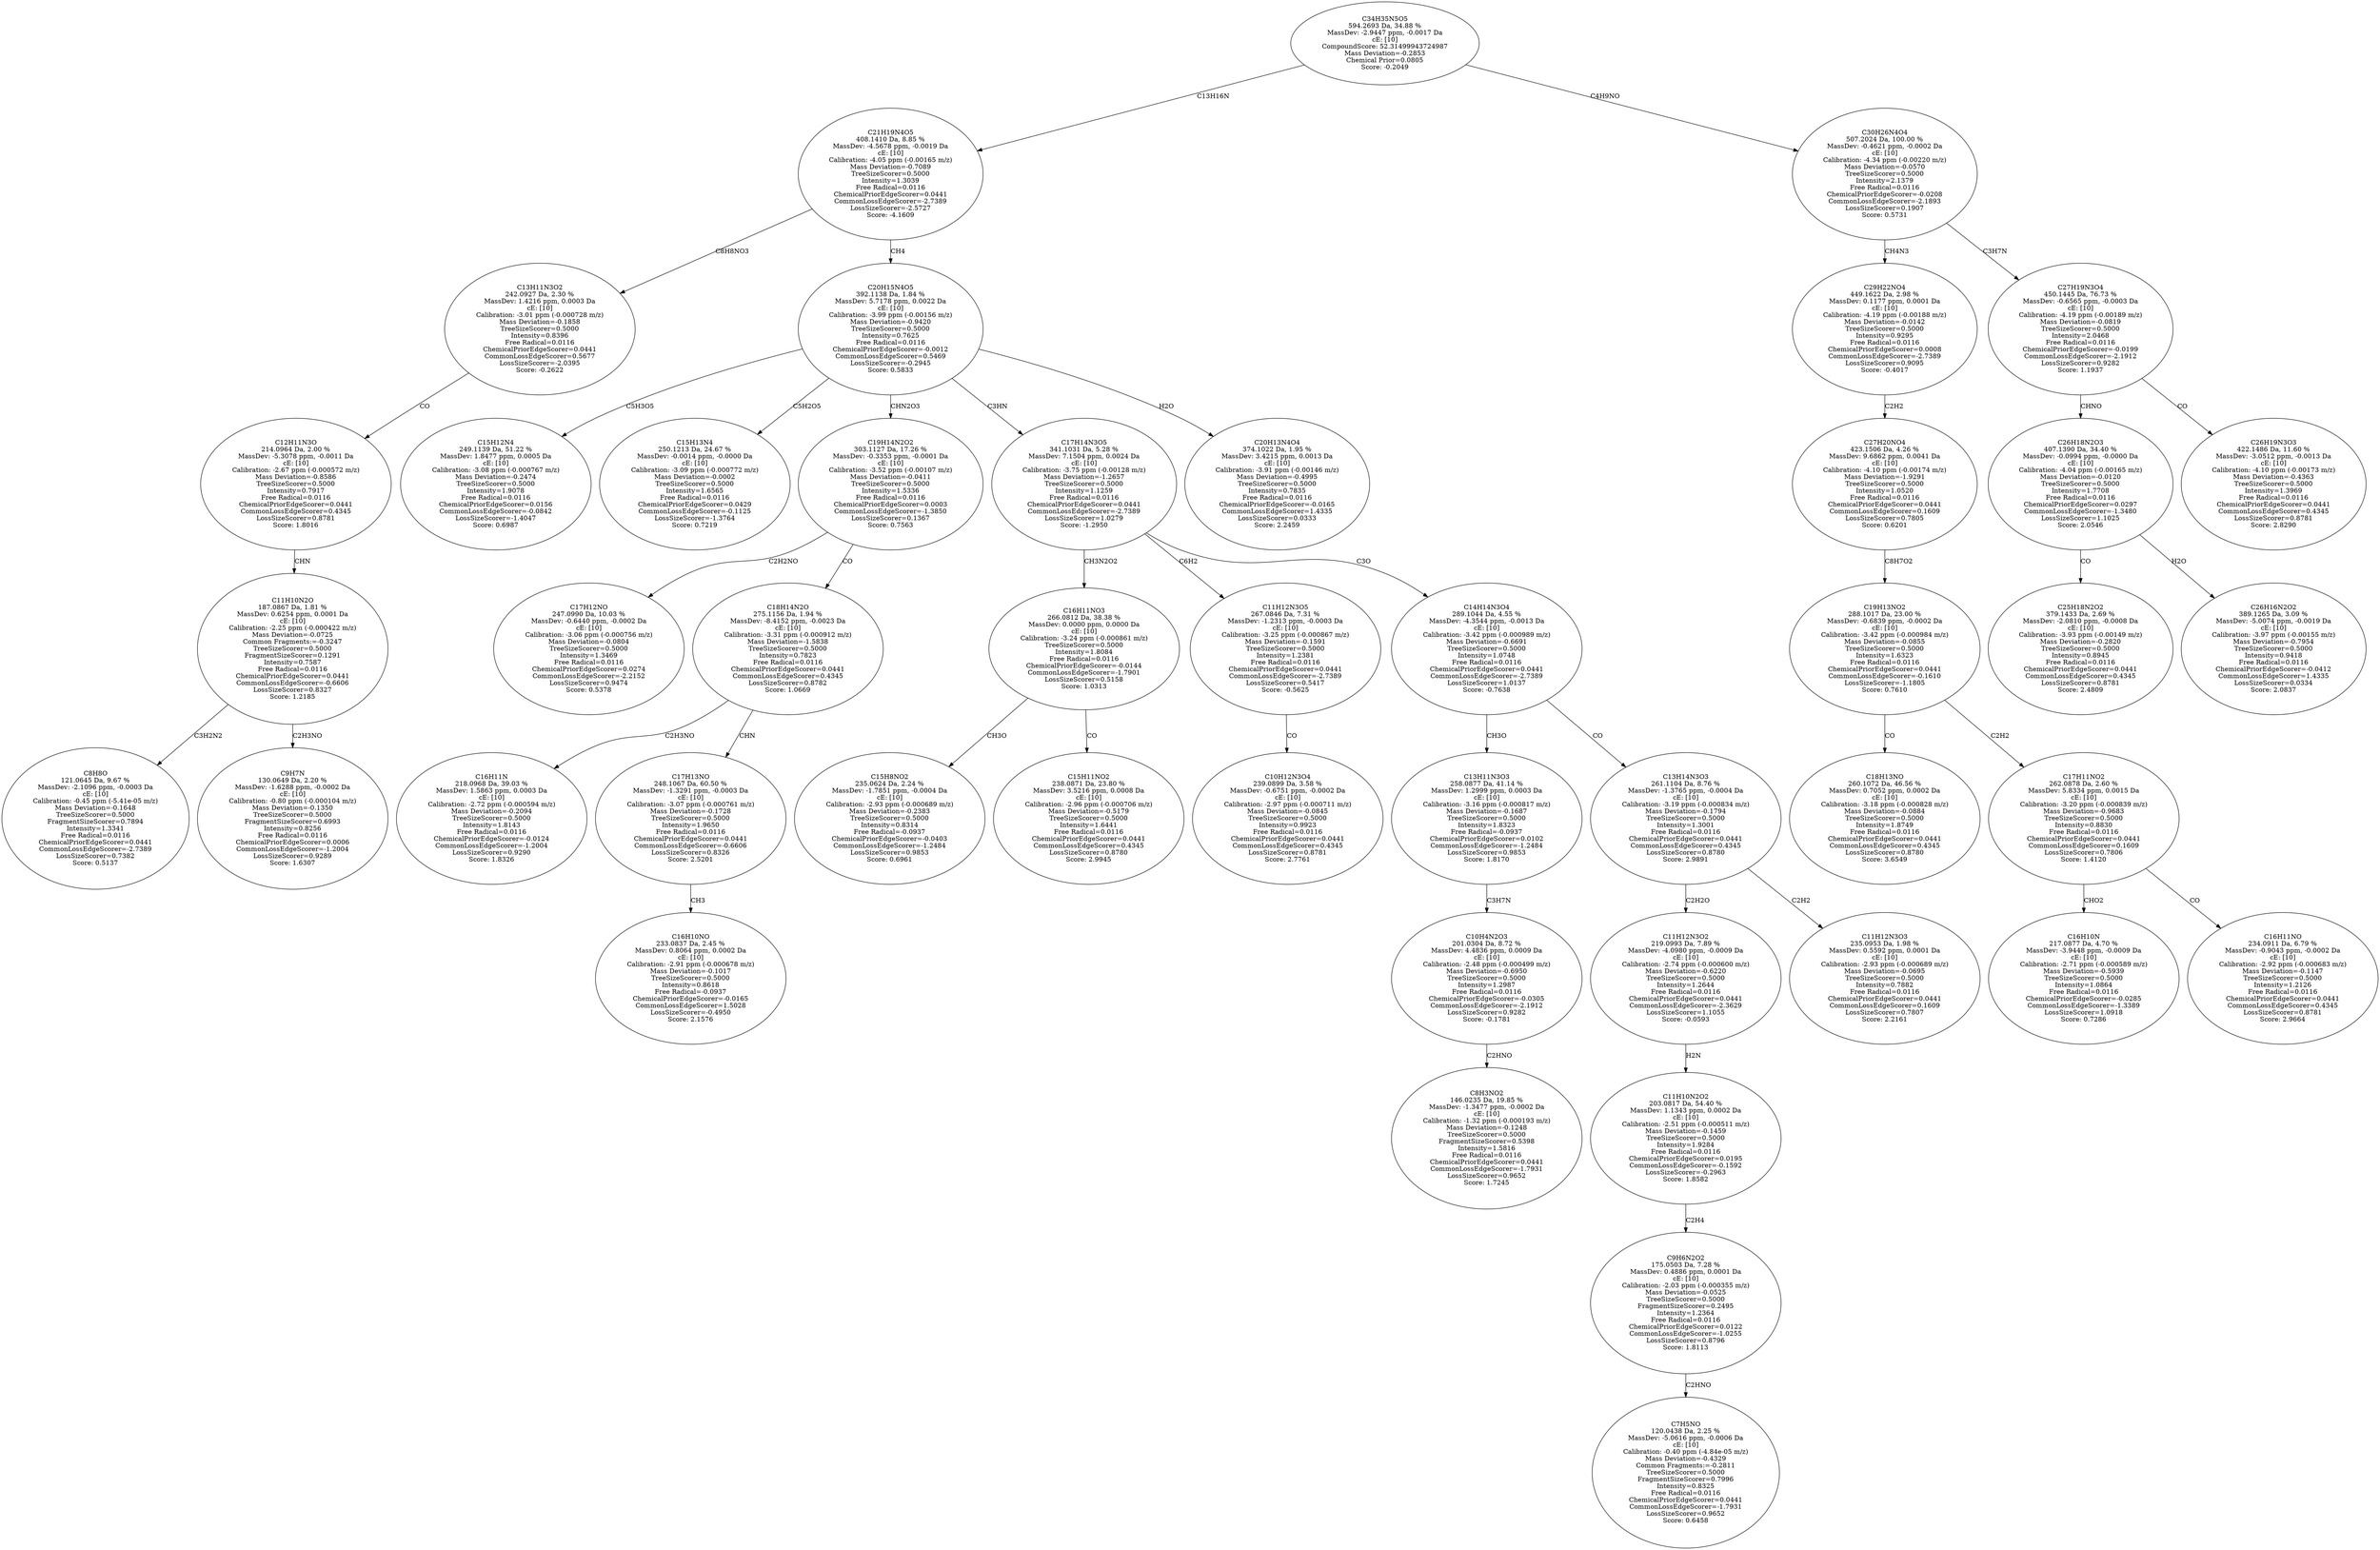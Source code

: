 strict digraph {
v1 [label="C8H8O\n121.0645 Da, 9.67 %\nMassDev: -2.1096 ppm, -0.0003 Da\ncE: [10]\nCalibration: -0.45 ppm (-5.41e-05 m/z)\nMass Deviation=-0.1648\nTreeSizeScorer=0.5000\nFragmentSizeScorer=0.7894\nIntensity=1.3341\nFree Radical=0.0116\nChemicalPriorEdgeScorer=0.0441\nCommonLossEdgeScorer=-2.7389\nLossSizeScorer=0.7382\nScore: 0.5137"];
v2 [label="C9H7N\n130.0649 Da, 2.20 %\nMassDev: -1.6288 ppm, -0.0002 Da\ncE: [10]\nCalibration: -0.80 ppm (-0.000104 m/z)\nMass Deviation=-0.1350\nTreeSizeScorer=0.5000\nFragmentSizeScorer=0.6993\nIntensity=0.8256\nFree Radical=0.0116\nChemicalPriorEdgeScorer=0.0006\nCommonLossEdgeScorer=-1.2004\nLossSizeScorer=0.9289\nScore: 1.6307"];
v3 [label="C11H10N2O\n187.0867 Da, 1.81 %\nMassDev: 0.6254 ppm, 0.0001 Da\ncE: [10]\nCalibration: -2.25 ppm (-0.000422 m/z)\nMass Deviation=-0.0725\nCommon Fragments:=-0.3247\nTreeSizeScorer=0.5000\nFragmentSizeScorer=0.1291\nIntensity=0.7587\nFree Radical=0.0116\nChemicalPriorEdgeScorer=0.0441\nCommonLossEdgeScorer=-0.6606\nLossSizeScorer=0.8327\nScore: 1.2185"];
v4 [label="C12H11N3O\n214.0964 Da, 2.00 %\nMassDev: -5.3078 ppm, -0.0011 Da\ncE: [10]\nCalibration: -2.67 ppm (-0.000572 m/z)\nMass Deviation=-0.8586\nTreeSizeScorer=0.5000\nIntensity=0.7917\nFree Radical=0.0116\nChemicalPriorEdgeScorer=0.0441\nCommonLossEdgeScorer=0.4345\nLossSizeScorer=0.8781\nScore: 1.8016"];
v5 [label="C13H11N3O2\n242.0927 Da, 2.30 %\nMassDev: 1.4216 ppm, 0.0003 Da\ncE: [10]\nCalibration: -3.01 ppm (-0.000728 m/z)\nMass Deviation=-0.1858\nTreeSizeScorer=0.5000\nIntensity=0.8396\nFree Radical=0.0116\nChemicalPriorEdgeScorer=0.0441\nCommonLossEdgeScorer=0.5677\nLossSizeScorer=-2.0395\nScore: -0.2622"];
v6 [label="C15H12N4\n249.1139 Da, 51.22 %\nMassDev: 1.8477 ppm, 0.0005 Da\ncE: [10]\nCalibration: -3.08 ppm (-0.000767 m/z)\nMass Deviation=-0.2474\nTreeSizeScorer=0.5000\nIntensity=1.9078\nFree Radical=0.0116\nChemicalPriorEdgeScorer=0.0156\nCommonLossEdgeScorer=-0.0842\nLossSizeScorer=-1.4047\nScore: 0.6987"];
v7 [label="C15H13N4\n250.1213 Da, 24.67 %\nMassDev: -0.0014 ppm, -0.0000 Da\ncE: [10]\nCalibration: -3.09 ppm (-0.000772 m/z)\nMass Deviation=-0.0002\nTreeSizeScorer=0.5000\nIntensity=1.6565\nFree Radical=0.0116\nChemicalPriorEdgeScorer=0.0429\nCommonLossEdgeScorer=-0.1125\nLossSizeScorer=-1.3764\nScore: 0.7219"];
v8 [label="C17H12NO\n247.0990 Da, 10.03 %\nMassDev: -0.6440 ppm, -0.0002 Da\ncE: [10]\nCalibration: -3.06 ppm (-0.000756 m/z)\nMass Deviation=-0.0804\nTreeSizeScorer=0.5000\nIntensity=1.3469\nFree Radical=0.0116\nChemicalPriorEdgeScorer=0.0274\nCommonLossEdgeScorer=-2.2152\nLossSizeScorer=0.9474\nScore: 0.5378"];
v9 [label="C16H11N\n218.0968 Da, 39.03 %\nMassDev: 1.5863 ppm, 0.0003 Da\ncE: [10]\nCalibration: -2.72 ppm (-0.000594 m/z)\nMass Deviation=-0.2094\nTreeSizeScorer=0.5000\nIntensity=1.8143\nFree Radical=0.0116\nChemicalPriorEdgeScorer=-0.0124\nCommonLossEdgeScorer=-1.2004\nLossSizeScorer=0.9290\nScore: 1.8326"];
v10 [label="C16H10NO\n233.0837 Da, 2.45 %\nMassDev: 0.8064 ppm, 0.0002 Da\ncE: [10]\nCalibration: -2.91 ppm (-0.000678 m/z)\nMass Deviation=-0.1017\nTreeSizeScorer=0.5000\nIntensity=0.8618\nFree Radical=-0.0937\nChemicalPriorEdgeScorer=-0.0165\nCommonLossEdgeScorer=1.5028\nLossSizeScorer=-0.4950\nScore: 2.1576"];
v11 [label="C17H13NO\n248.1067 Da, 60.50 %\nMassDev: -1.3291 ppm, -0.0003 Da\ncE: [10]\nCalibration: -3.07 ppm (-0.000761 m/z)\nMass Deviation=-0.1728\nTreeSizeScorer=0.5000\nIntensity=1.9650\nFree Radical=0.0116\nChemicalPriorEdgeScorer=0.0441\nCommonLossEdgeScorer=-0.6606\nLossSizeScorer=0.8326\nScore: 2.5201"];
v12 [label="C18H14N2O\n275.1156 Da, 1.94 %\nMassDev: -8.4152 ppm, -0.0023 Da\ncE: [10]\nCalibration: -3.31 ppm (-0.000912 m/z)\nMass Deviation=-1.5838\nTreeSizeScorer=0.5000\nIntensity=0.7823\nFree Radical=0.0116\nChemicalPriorEdgeScorer=0.0441\nCommonLossEdgeScorer=0.4345\nLossSizeScorer=0.8782\nScore: 1.0669"];
v13 [label="C19H14N2O2\n303.1127 Da, 17.26 %\nMassDev: -0.3353 ppm, -0.0001 Da\ncE: [10]\nCalibration: -3.52 ppm (-0.00107 m/z)\nMass Deviation=-0.0411\nTreeSizeScorer=0.5000\nIntensity=1.5336\nFree Radical=0.0116\nChemicalPriorEdgeScorer=0.0003\nCommonLossEdgeScorer=-1.3850\nLossSizeScorer=0.1367\nScore: 0.7563"];
v14 [label="C15H8NO2\n235.0624 Da, 2.24 %\nMassDev: -1.7851 ppm, -0.0004 Da\ncE: [10]\nCalibration: -2.93 ppm (-0.000689 m/z)\nMass Deviation=-0.2383\nTreeSizeScorer=0.5000\nIntensity=0.8314\nFree Radical=-0.0937\nChemicalPriorEdgeScorer=-0.0403\nCommonLossEdgeScorer=-1.2484\nLossSizeScorer=0.9853\nScore: 0.6961"];
v15 [label="C15H11NO2\n238.0871 Da, 23.80 %\nMassDev: 3.5216 ppm, 0.0008 Da\ncE: [10]\nCalibration: -2.96 ppm (-0.000706 m/z)\nMass Deviation=-0.5179\nTreeSizeScorer=0.5000\nIntensity=1.6441\nFree Radical=0.0116\nChemicalPriorEdgeScorer=0.0441\nCommonLossEdgeScorer=0.4345\nLossSizeScorer=0.8780\nScore: 2.9945"];
v16 [label="C16H11NO3\n266.0812 Da, 38.38 %\nMassDev: 0.0000 ppm, 0.0000 Da\ncE: [10]\nCalibration: -3.24 ppm (-0.000861 m/z)\nTreeSizeScorer=0.5000\nIntensity=1.8084\nFree Radical=0.0116\nChemicalPriorEdgeScorer=-0.0144\nCommonLossEdgeScorer=-1.7901\nLossSizeScorer=0.5158\nScore: 1.0313"];
v17 [label="C10H12N3O4\n239.0899 Da, 3.58 %\nMassDev: -0.6751 ppm, -0.0002 Da\ncE: [10]\nCalibration: -2.97 ppm (-0.000711 m/z)\nMass Deviation=-0.0845\nTreeSizeScorer=0.5000\nIntensity=0.9923\nFree Radical=0.0116\nChemicalPriorEdgeScorer=0.0441\nCommonLossEdgeScorer=0.4345\nLossSizeScorer=0.8781\nScore: 2.7761"];
v18 [label="C11H12N3O5\n267.0846 Da, 7.31 %\nMassDev: -1.2313 ppm, -0.0003 Da\ncE: [10]\nCalibration: -3.25 ppm (-0.000867 m/z)\nMass Deviation=-0.1591\nTreeSizeScorer=0.5000\nIntensity=1.2381\nFree Radical=0.0116\nChemicalPriorEdgeScorer=0.0441\nCommonLossEdgeScorer=-2.7389\nLossSizeScorer=0.5417\nScore: -0.5625"];
v19 [label="C8H3NO2\n146.0235 Da, 19.85 %\nMassDev: -1.3477 ppm, -0.0002 Da\ncE: [10]\nCalibration: -1.32 ppm (-0.000193 m/z)\nMass Deviation=-0.1248\nTreeSizeScorer=0.5000\nFragmentSizeScorer=0.5398\nIntensity=1.5816\nFree Radical=0.0116\nChemicalPriorEdgeScorer=0.0441\nCommonLossEdgeScorer=-1.7931\nLossSizeScorer=0.9652\nScore: 1.7245"];
v20 [label="C10H4N2O3\n201.0304 Da, 8.72 %\nMassDev: 4.4836 ppm, 0.0009 Da\ncE: [10]\nCalibration: -2.48 ppm (-0.000499 m/z)\nMass Deviation=-0.6950\nTreeSizeScorer=0.5000\nIntensity=1.2987\nFree Radical=0.0116\nChemicalPriorEdgeScorer=-0.0305\nCommonLossEdgeScorer=-2.1912\nLossSizeScorer=0.9282\nScore: -0.1781"];
v21 [label="C13H11N3O3\n258.0877 Da, 41.14 %\nMassDev: 1.2999 ppm, 0.0003 Da\ncE: [10]\nCalibration: -3.16 ppm (-0.000817 m/z)\nMass Deviation=-0.1687\nTreeSizeScorer=0.5000\nIntensity=1.8323\nFree Radical=-0.0937\nChemicalPriorEdgeScorer=0.0102\nCommonLossEdgeScorer=-1.2484\nLossSizeScorer=0.9853\nScore: 1.8170"];
v22 [label="C7H5NO\n120.0438 Da, 2.25 %\nMassDev: -5.0616 ppm, -0.0006 Da\ncE: [10]\nCalibration: -0.40 ppm (-4.84e-05 m/z)\nMass Deviation=-0.4329\nCommon Fragments:=-0.2811\nTreeSizeScorer=0.5000\nFragmentSizeScorer=0.7996\nIntensity=0.8325\nFree Radical=0.0116\nChemicalPriorEdgeScorer=0.0441\nCommonLossEdgeScorer=-1.7931\nLossSizeScorer=0.9652\nScore: 0.6458"];
v23 [label="C9H6N2O2\n175.0503 Da, 7.28 %\nMassDev: 0.4886 ppm, 0.0001 Da\ncE: [10]\nCalibration: -2.03 ppm (-0.000355 m/z)\nMass Deviation=-0.0525\nTreeSizeScorer=0.5000\nFragmentSizeScorer=0.2495\nIntensity=1.2364\nFree Radical=0.0116\nChemicalPriorEdgeScorer=0.0122\nCommonLossEdgeScorer=-1.0255\nLossSizeScorer=0.8796\nScore: 1.8113"];
v24 [label="C11H10N2O2\n203.0817 Da, 54.40 %\nMassDev: 1.1343 ppm, 0.0002 Da\ncE: [10]\nCalibration: -2.51 ppm (-0.000511 m/z)\nMass Deviation=-0.1459\nTreeSizeScorer=0.5000\nIntensity=1.9284\nFree Radical=0.0116\nChemicalPriorEdgeScorer=0.0195\nCommonLossEdgeScorer=-0.1592\nLossSizeScorer=-0.2963\nScore: 1.8582"];
v25 [label="C11H12N3O2\n219.0993 Da, 7.89 %\nMassDev: -4.0980 ppm, -0.0009 Da\ncE: [10]\nCalibration: -2.74 ppm (-0.000600 m/z)\nMass Deviation=-0.6220\nTreeSizeScorer=0.5000\nIntensity=1.2644\nFree Radical=0.0116\nChemicalPriorEdgeScorer=0.0441\nCommonLossEdgeScorer=-2.3629\nLossSizeScorer=1.1055\nScore: -0.0593"];
v26 [label="C11H12N3O3\n235.0953 Da, 1.98 %\nMassDev: 0.5592 ppm, 0.0001 Da\ncE: [10]\nCalibration: -2.93 ppm (-0.000689 m/z)\nMass Deviation=-0.0695\nTreeSizeScorer=0.5000\nIntensity=0.7882\nFree Radical=0.0116\nChemicalPriorEdgeScorer=0.0441\nCommonLossEdgeScorer=0.1609\nLossSizeScorer=0.7807\nScore: 2.2161"];
v27 [label="C13H14N3O3\n261.1104 Da, 8.76 %\nMassDev: -1.3765 ppm, -0.0004 Da\ncE: [10]\nCalibration: -3.19 ppm (-0.000834 m/z)\nMass Deviation=-0.1794\nTreeSizeScorer=0.5000\nIntensity=1.3001\nFree Radical=0.0116\nChemicalPriorEdgeScorer=0.0441\nCommonLossEdgeScorer=0.4345\nLossSizeScorer=0.8780\nScore: 2.9891"];
v28 [label="C14H14N3O4\n289.1044 Da, 4.55 %\nMassDev: -4.3544 ppm, -0.0013 Da\ncE: [10]\nCalibration: -3.42 ppm (-0.000989 m/z)\nMass Deviation=-0.6691\nTreeSizeScorer=0.5000\nIntensity=1.0748\nFree Radical=0.0116\nChemicalPriorEdgeScorer=0.0441\nCommonLossEdgeScorer=-2.7389\nLossSizeScorer=1.0137\nScore: -0.7638"];
v29 [label="C17H14N3O5\n341.1031 Da, 5.28 %\nMassDev: 7.1504 ppm, 0.0024 Da\ncE: [10]\nCalibration: -3.75 ppm (-0.00128 m/z)\nMass Deviation=-1.2657\nTreeSizeScorer=0.5000\nIntensity=1.1259\nFree Radical=0.0116\nChemicalPriorEdgeScorer=0.0441\nCommonLossEdgeScorer=-2.7389\nLossSizeScorer=1.0279\nScore: -1.2950"];
v30 [label="C20H13N4O4\n374.1022 Da, 1.95 %\nMassDev: 3.4215 ppm, 0.0013 Da\ncE: [10]\nCalibration: -3.91 ppm (-0.00146 m/z)\nMass Deviation=-0.4995\nTreeSizeScorer=0.5000\nIntensity=0.7835\nFree Radical=0.0116\nChemicalPriorEdgeScorer=-0.0165\nCommonLossEdgeScorer=1.4335\nLossSizeScorer=0.0333\nScore: 2.2459"];
v31 [label="C20H15N4O5\n392.1138 Da, 1.84 %\nMassDev: 5.7178 ppm, 0.0022 Da\ncE: [10]\nCalibration: -3.99 ppm (-0.00156 m/z)\nMass Deviation=-0.9420\nTreeSizeScorer=0.5000\nIntensity=0.7625\nFree Radical=0.0116\nChemicalPriorEdgeScorer=-0.0012\nCommonLossEdgeScorer=0.5469\nLossSizeScorer=-0.2945\nScore: 0.5833"];
v32 [label="C21H19N4O5\n408.1410 Da, 8.85 %\nMassDev: -4.5678 ppm, -0.0019 Da\ncE: [10]\nCalibration: -4.05 ppm (-0.00165 m/z)\nMass Deviation=-0.7089\nTreeSizeScorer=0.5000\nIntensity=1.3039\nFree Radical=0.0116\nChemicalPriorEdgeScorer=0.0441\nCommonLossEdgeScorer=-2.7389\nLossSizeScorer=-2.5727\nScore: -4.1609"];
v33 [label="C18H13NO\n260.1072 Da, 46.56 %\nMassDev: 0.7052 ppm, 0.0002 Da\ncE: [10]\nCalibration: -3.18 ppm (-0.000828 m/z)\nMass Deviation=-0.0884\nTreeSizeScorer=0.5000\nIntensity=1.8749\nFree Radical=0.0116\nChemicalPriorEdgeScorer=0.0441\nCommonLossEdgeScorer=0.4345\nLossSizeScorer=0.8780\nScore: 3.6549"];
v34 [label="C16H10N\n217.0877 Da, 4.70 %\nMassDev: -3.9448 ppm, -0.0009 Da\ncE: [10]\nCalibration: -2.71 ppm (-0.000589 m/z)\nMass Deviation=-0.5939\nTreeSizeScorer=0.5000\nIntensity=1.0864\nFree Radical=0.0116\nChemicalPriorEdgeScorer=-0.0285\nCommonLossEdgeScorer=-1.3389\nLossSizeScorer=1.0918\nScore: 0.7286"];
v35 [label="C16H11NO\n234.0911 Da, 6.79 %\nMassDev: -0.9043 ppm, -0.0002 Da\ncE: [10]\nCalibration: -2.92 ppm (-0.000683 m/z)\nMass Deviation=-0.1147\nTreeSizeScorer=0.5000\nIntensity=1.2126\nFree Radical=0.0116\nChemicalPriorEdgeScorer=0.0441\nCommonLossEdgeScorer=0.4345\nLossSizeScorer=0.8781\nScore: 2.9664"];
v36 [label="C17H11NO2\n262.0878 Da, 2.60 %\nMassDev: 5.8334 ppm, 0.0015 Da\ncE: [10]\nCalibration: -3.20 ppm (-0.000839 m/z)\nMass Deviation=-0.9683\nTreeSizeScorer=0.5000\nIntensity=0.8830\nFree Radical=0.0116\nChemicalPriorEdgeScorer=0.0441\nCommonLossEdgeScorer=0.1609\nLossSizeScorer=0.7806\nScore: 1.4120"];
v37 [label="C19H13NO2\n288.1017 Da, 23.00 %\nMassDev: -0.6839 ppm, -0.0002 Da\ncE: [10]\nCalibration: -3.42 ppm (-0.000984 m/z)\nMass Deviation=-0.0855\nTreeSizeScorer=0.5000\nIntensity=1.6323\nFree Radical=0.0116\nChemicalPriorEdgeScorer=0.0441\nCommonLossEdgeScorer=-0.1610\nLossSizeScorer=-1.1805\nScore: 0.7610"];
v38 [label="C27H20NO4\n423.1506 Da, 4.26 %\nMassDev: 9.6862 ppm, 0.0041 Da\ncE: [10]\nCalibration: -4.10 ppm (-0.00174 m/z)\nMass Deviation=-1.9291\nTreeSizeScorer=0.5000\nIntensity=1.0520\nFree Radical=0.0116\nChemicalPriorEdgeScorer=0.0441\nCommonLossEdgeScorer=0.1609\nLossSizeScorer=0.7805\nScore: 0.6201"];
v39 [label="C29H22NO4\n449.1622 Da, 2.98 %\nMassDev: 0.1177 ppm, 0.0001 Da\ncE: [10]\nCalibration: -4.19 ppm (-0.00188 m/z)\nMass Deviation=-0.0142\nTreeSizeScorer=0.5000\nIntensity=0.9295\nFree Radical=0.0116\nChemicalPriorEdgeScorer=0.0008\nCommonLossEdgeScorer=-2.7389\nLossSizeScorer=0.9095\nScore: -0.4017"];
v40 [label="C25H18N2O2\n379.1433 Da, 2.69 %\nMassDev: -2.0810 ppm, -0.0008 Da\ncE: [10]\nCalibration: -3.93 ppm (-0.00149 m/z)\nMass Deviation=-0.2820\nTreeSizeScorer=0.5000\nIntensity=0.8945\nFree Radical=0.0116\nChemicalPriorEdgeScorer=0.0441\nCommonLossEdgeScorer=0.4345\nLossSizeScorer=0.8781\nScore: 2.4809"];
v41 [label="C26H16N2O2\n389.1265 Da, 3.09 %\nMassDev: -5.0074 ppm, -0.0019 Da\ncE: [10]\nCalibration: -3.97 ppm (-0.00155 m/z)\nMass Deviation=-0.7954\nTreeSizeScorer=0.5000\nIntensity=0.9418\nFree Radical=0.0116\nChemicalPriorEdgeScorer=-0.0412\nCommonLossEdgeScorer=1.4335\nLossSizeScorer=0.0334\nScore: 2.0837"];
v42 [label="C26H18N2O3\n407.1390 Da, 34.40 %\nMassDev: -0.0994 ppm, -0.0000 Da\ncE: [10]\nCalibration: -4.04 ppm (-0.00165 m/z)\nMass Deviation=-0.0120\nTreeSizeScorer=0.5000\nIntensity=1.7708\nFree Radical=0.0116\nChemicalPriorEdgeScorer=0.0297\nCommonLossEdgeScorer=-1.3480\nLossSizeScorer=1.1025\nScore: 2.0546"];
v43 [label="C26H19N3O3\n422.1486 Da, 11.60 %\nMassDev: -3.0512 ppm, -0.0013 Da\ncE: [10]\nCalibration: -4.10 ppm (-0.00173 m/z)\nMass Deviation=-0.4363\nTreeSizeScorer=0.5000\nIntensity=1.3969\nFree Radical=0.0116\nChemicalPriorEdgeScorer=0.0441\nCommonLossEdgeScorer=0.4345\nLossSizeScorer=0.8781\nScore: 2.8290"];
v44 [label="C27H19N3O4\n450.1445 Da, 76.73 %\nMassDev: -0.6565 ppm, -0.0003 Da\ncE: [10]\nCalibration: -4.19 ppm (-0.00189 m/z)\nMass Deviation=-0.0819\nTreeSizeScorer=0.5000\nIntensity=2.0468\nFree Radical=0.0116\nChemicalPriorEdgeScorer=-0.0199\nCommonLossEdgeScorer=-2.1912\nLossSizeScorer=0.9282\nScore: 1.1937"];
v45 [label="C30H26N4O4\n507.2024 Da, 100.00 %\nMassDev: -0.4621 ppm, -0.0002 Da\ncE: [10]\nCalibration: -4.34 ppm (-0.00220 m/z)\nMass Deviation=-0.0570\nTreeSizeScorer=0.5000\nIntensity=2.1379\nFree Radical=0.0116\nChemicalPriorEdgeScorer=-0.0208\nCommonLossEdgeScorer=-2.1893\nLossSizeScorer=0.1907\nScore: 0.5731"];
v46 [label="C34H35N5O5\n594.2693 Da, 34.88 %\nMassDev: -2.9447 ppm, -0.0017 Da\ncE: [10]\nCompoundScore: 52.31499943724987\nMass Deviation=-0.2853\nChemical Prior=0.0805\nScore: -0.2049"];
v3 -> v1 [label="C3H2N2"];
v3 -> v2 [label="C2H3NO"];
v4 -> v3 [label="CHN"];
v5 -> v4 [label="CO"];
v32 -> v5 [label="C8H8NO3"];
v31 -> v6 [label="C5H3O5"];
v31 -> v7 [label="C5H2O5"];
v13 -> v8 [label="C2H2NO"];
v12 -> v9 [label="C2H3NO"];
v11 -> v10 [label="CH3"];
v12 -> v11 [label="CHN"];
v13 -> v12 [label="CO"];
v31 -> v13 [label="CHN2O3"];
v16 -> v14 [label="CH3O"];
v16 -> v15 [label="CO"];
v29 -> v16 [label="CH3N2O2"];
v18 -> v17 [label="CO"];
v29 -> v18 [label="C6H2"];
v20 -> v19 [label="C2HNO"];
v21 -> v20 [label="C3H7N"];
v28 -> v21 [label="CH3O"];
v23 -> v22 [label="C2HNO"];
v24 -> v23 [label="C2H4"];
v25 -> v24 [label="H2N"];
v27 -> v25 [label="C2H2O"];
v27 -> v26 [label="C2H2"];
v28 -> v27 [label="CO"];
v29 -> v28 [label="C3O"];
v31 -> v29 [label="C3HN"];
v31 -> v30 [label="H2O"];
v32 -> v31 [label="CH4"];
v46 -> v32 [label="C13H16N"];
v37 -> v33 [label="CO"];
v36 -> v34 [label="CHO2"];
v36 -> v35 [label="CO"];
v37 -> v36 [label="C2H2"];
v38 -> v37 [label="C8H7O2"];
v39 -> v38 [label="C2H2"];
v45 -> v39 [label="CH4N3"];
v42 -> v40 [label="CO"];
v42 -> v41 [label="H2O"];
v44 -> v42 [label="CHNO"];
v44 -> v43 [label="CO"];
v45 -> v44 [label="C3H7N"];
v46 -> v45 [label="C4H9NO"];
}